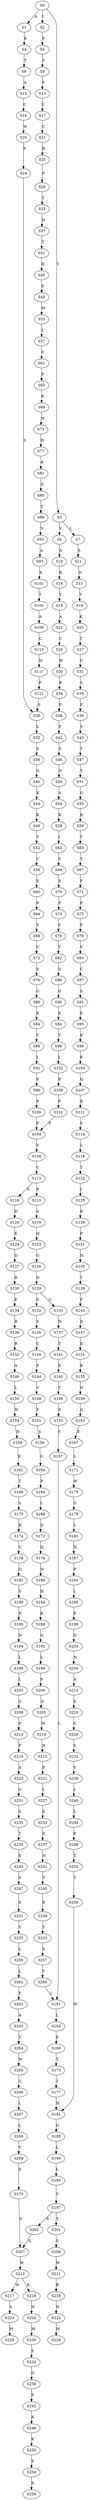 strict digraph  {
	S0 -> S1 [ label = A ];
	S0 -> S2 [ label = I ];
	S0 -> S3 [ label = Y ];
	S1 -> S4 [ label = K ];
	S2 -> S5 [ label = F ];
	S3 -> S6 [ label = V ];
	S3 -> S7 [ label = L ];
	S4 -> S8 [ label = T ];
	S5 -> S9 [ label = P ];
	S6 -> S10 [ label = A ];
	S7 -> S11 [ label = S ];
	S8 -> S12 [ label = A ];
	S9 -> S13 [ label = F ];
	S10 -> S14 [ label = R ];
	S11 -> S15 [ label = N ];
	S12 -> S16 [ label = C ];
	S13 -> S17 [ label = I ];
	S14 -> S18 [ label = T ];
	S15 -> S19 [ label = T ];
	S16 -> S20 [ label = W ];
	S17 -> S21 [ label = C ];
	S18 -> S22 [ label = A ];
	S19 -> S23 [ label = K ];
	S20 -> S24 [ label = P ];
	S21 -> S25 [ label = R ];
	S22 -> S26 [ label = C ];
	S23 -> S27 [ label = T ];
	S24 -> S28 [ label = S ];
	S25 -> S29 [ label = P ];
	S26 -> S30 [ label = W ];
	S27 -> S31 [ label = C ];
	S28 -> S32 [ label = L ];
	S29 -> S33 [ label = Y ];
	S30 -> S34 [ label = P ];
	S31 -> S35 [ label = S ];
	S32 -> S36 [ label = S ];
	S33 -> S37 [ label = D ];
	S34 -> S38 [ label = F ];
	S35 -> S39 [ label = F ];
	S36 -> S40 [ label = G ];
	S37 -> S41 [ label = T ];
	S38 -> S42 [ label = F ];
	S39 -> S43 [ label = Y ];
	S40 -> S44 [ label = K ];
	S41 -> S45 [ label = D ];
	S42 -> S46 [ label = S ];
	S43 -> S47 [ label = T ];
	S44 -> S48 [ label = K ];
	S45 -> S49 [ label = E ];
	S46 -> S50 [ label = N ];
	S47 -> S51 [ label = T ];
	S48 -> S52 [ label = T ];
	S49 -> S53 [ label = M ];
	S50 -> S54 [ label = A ];
	S51 -> S55 [ label = G ];
	S52 -> S56 [ label = C ];
	S53 -> S57 [ label = L ];
	S54 -> S58 [ label = K ];
	S55 -> S59 [ label = K ];
	S56 -> S60 [ label = S ];
	S57 -> S61 [ label = C ];
	S58 -> S62 [ label = I ];
	S59 -> S63 [ label = Y ];
	S60 -> S64 [ label = F ];
	S61 -> S65 [ label = P ];
	S62 -> S66 [ label = C ];
	S63 -> S67 [ label = T ];
	S64 -> S68 [ label = Y ];
	S65 -> S69 [ label = K ];
	S66 -> S70 [ label = S ];
	S67 -> S71 [ label = F ];
	S68 -> S72 [ label = V ];
	S69 -> S73 [ label = W ];
	S70 -> S74 [ label = F ];
	S71 -> S75 [ label = P ];
	S72 -> S76 [ label = S ];
	S73 -> S77 [ label = H ];
	S74 -> S78 [ label = Y ];
	S75 -> S79 [ label = F ];
	S76 -> S80 [ label = G ];
	S77 -> S81 [ label = R ];
	S78 -> S82 [ label = T ];
	S79 -> S83 [ label = V ];
	S80 -> S84 [ label = K ];
	S81 -> S85 [ label = D ];
	S82 -> S86 [ label = S ];
	S83 -> S87 [ label = C ];
	S84 -> S88 [ label = Y ];
	S85 -> S89 [ label = Y ];
	S86 -> S90 [ label = G ];
	S87 -> S91 [ label = S ];
	S88 -> S92 [ label = I ];
	S89 -> S93 [ label = V ];
	S90 -> S94 [ label = K ];
	S91 -> S95 [ label = E ];
	S92 -> S96 [ label = F ];
	S93 -> S97 [ label = A ];
	S94 -> S98 [ label = Y ];
	S95 -> S99 [ label = K ];
	S96 -> S100 [ label = P ];
	S97 -> S101 [ label = K ];
	S98 -> S102 [ label = I ];
	S99 -> S103 [ label = K ];
	S100 -> S104 [ label = F ];
	S101 -> S105 [ label = T ];
	S102 -> S106 [ label = F ];
	S103 -> S107 [ label = Q ];
	S104 -> S108 [ label = V ];
	S105 -> S109 [ label = A ];
	S106 -> S110 [ label = P ];
	S107 -> S111 [ label = R ];
	S108 -> S112 [ label = C ];
	S109 -> S113 [ label = C ];
	S110 -> S104 [ label = F ];
	S111 -> S114 [ label = S ];
	S112 -> S115 [ label = P ];
	S112 -> S116 [ label = S ];
	S113 -> S117 [ label = W ];
	S114 -> S118 [ label = L ];
	S115 -> S119 [ label = A ];
	S116 -> S120 [ label = D ];
	S117 -> S121 [ label = P ];
	S118 -> S122 [ label = T ];
	S119 -> S123 [ label = Q ];
	S120 -> S124 [ label = K ];
	S121 -> S28 [ label = S ];
	S122 -> S125 [ label = I ];
	S123 -> S126 [ label = G ];
	S124 -> S127 [ label = D ];
	S125 -> S128 [ label = R ];
	S126 -> S129 [ label = D ];
	S127 -> S130 [ label = R ];
	S128 -> S131 [ label = P ];
	S129 -> S132 [ label = S ];
	S129 -> S133 [ label = G ];
	S130 -> S134 [ label = E ];
	S131 -> S135 [ label = H ];
	S132 -> S136 [ label = S ];
	S133 -> S137 [ label = N ];
	S134 -> S138 [ label = R ];
	S135 -> S139 [ label = T ];
	S136 -> S140 [ label = C ];
	S137 -> S141 [ label = T ];
	S138 -> S142 [ label = R ];
	S139 -> S143 [ label = F ];
	S140 -> S144 [ label = F ];
	S141 -> S145 [ label = E ];
	S142 -> S146 [ label = A ];
	S143 -> S147 [ label = D ];
	S144 -> S148 [ label = V ];
	S145 -> S149 [ label = Y ];
	S146 -> S150 [ label = L ];
	S147 -> S151 [ label = E ];
	S148 -> S152 [ label = F ];
	S149 -> S153 [ label = S ];
	S150 -> S154 [ label = W ];
	S151 -> S155 [ label = R ];
	S152 -> S156 [ label = S ];
	S153 -> S157 [ label = Y ];
	S154 -> S158 [ label = N ];
	S155 -> S159 [ label = G ];
	S156 -> S160 [ label = S ];
	S157 -> S161 [ label = L ];
	S158 -> S162 [ label = K ];
	S159 -> S163 [ label = G ];
	S160 -> S164 [ label = P ];
	S161 -> S165 [ label = L ];
	S162 -> S166 [ label = T ];
	S163 -> S167 [ label = E ];
	S164 -> S168 [ label = I ];
	S165 -> S169 [ label = F ];
	S166 -> S170 [ label = S ];
	S167 -> S171 [ label = L ];
	S168 -> S172 [ label = D ];
	S169 -> S173 [ label = T ];
	S170 -> S174 [ label = R ];
	S171 -> S175 [ label = W ];
	S172 -> S176 [ label = Q ];
	S173 -> S177 [ label = T ];
	S174 -> S178 [ label = V ];
	S175 -> S179 [ label = G ];
	S176 -> S180 [ label = N ];
	S177 -> S181 [ label = W ];
	S178 -> S182 [ label = Q ];
	S179 -> S183 [ label = L ];
	S180 -> S184 [ label = H ];
	S181 -> S185 [ label = G ];
	S182 -> S186 [ label = S ];
	S183 -> S187 [ label = N ];
	S184 -> S188 [ label = K ];
	S185 -> S189 [ label = L ];
	S186 -> S190 [ label = N ];
	S187 -> S191 [ label = P ];
	S188 -> S192 [ label = G ];
	S189 -> S193 [ label = L ];
	S190 -> S194 [ label = N ];
	S191 -> S195 [ label = I ];
	S192 -> S196 [ label = L ];
	S193 -> S197 [ label = Y ];
	S194 -> S198 [ label = L ];
	S195 -> S199 [ label = E ];
	S196 -> S200 [ label = P ];
	S197 -> S201 [ label = T ];
	S197 -> S202 [ label = S ];
	S198 -> S203 [ label = L ];
	S199 -> S204 [ label = G ];
	S200 -> S205 [ label = G ];
	S201 -> S206 [ label = S ];
	S202 -> S207 [ label = S ];
	S203 -> S208 [ label = G ];
	S204 -> S209 [ label = N ];
	S205 -> S210 [ label = W ];
	S206 -> S211 [ label = W ];
	S207 -> S212 [ label = W ];
	S208 -> S213 [ label = P ];
	S209 -> S214 [ label = A ];
	S210 -> S215 [ label = N ];
	S211 -> S216 [ label = R ];
	S212 -> S217 [ label = W ];
	S212 -> S218 [ label = R ];
	S213 -> S219 [ label = P ];
	S214 -> S220 [ label = E ];
	S215 -> S221 [ label = P ];
	S216 -> S222 [ label = N ];
	S217 -> S223 [ label = S ];
	S218 -> S224 [ label = N ];
	S219 -> S225 [ label = A ];
	S220 -> S226 [ label = C ];
	S221 -> S227 [ label = I ];
	S222 -> S228 [ label = M ];
	S223 -> S229 [ label = M ];
	S224 -> S230 [ label = M ];
	S225 -> S231 [ label = G ];
	S226 -> S232 [ label = S ];
	S227 -> S233 [ label = E ];
	S230 -> S234 [ label = E ];
	S231 -> S235 [ label = S ];
	S232 -> S236 [ label = Y ];
	S233 -> S237 [ label = G ];
	S234 -> S238 [ label = G ];
	S235 -> S239 [ label = T ];
	S236 -> S240 [ label = L ];
	S237 -> S241 [ label = N ];
	S238 -> S242 [ label = P ];
	S239 -> S243 [ label = E ];
	S240 -> S244 [ label = L ];
	S241 -> S245 [ label = T ];
	S242 -> S246 [ label = K ];
	S243 -> S247 [ label = S ];
	S244 -> S248 [ label = F ];
	S245 -> S249 [ label = E ];
	S246 -> S250 [ label = K ];
	S247 -> S251 [ label = S ];
	S248 -> S252 [ label = T ];
	S249 -> S253 [ label = Y ];
	S250 -> S254 [ label = E ];
	S251 -> S255 [ label = Y ];
	S252 -> S256 [ label = T ];
	S253 -> S257 [ label = S ];
	S254 -> S258 [ label = R ];
	S255 -> S259 [ label = L ];
	S256 -> S181 [ label = W ];
	S257 -> S260 [ label = Y ];
	S259 -> S261 [ label = L ];
	S260 -> S161 [ label = L ];
	S261 -> S262 [ label = F ];
	S262 -> S263 [ label = A ];
	S263 -> S264 [ label = T ];
	S264 -> S265 [ label = W ];
	S265 -> S266 [ label = G ];
	S266 -> S267 [ label = L ];
	S267 -> S268 [ label = L ];
	S268 -> S269 [ label = Y ];
	S269 -> S270 [ label = S ];
	S270 -> S207 [ label = S ];
}
